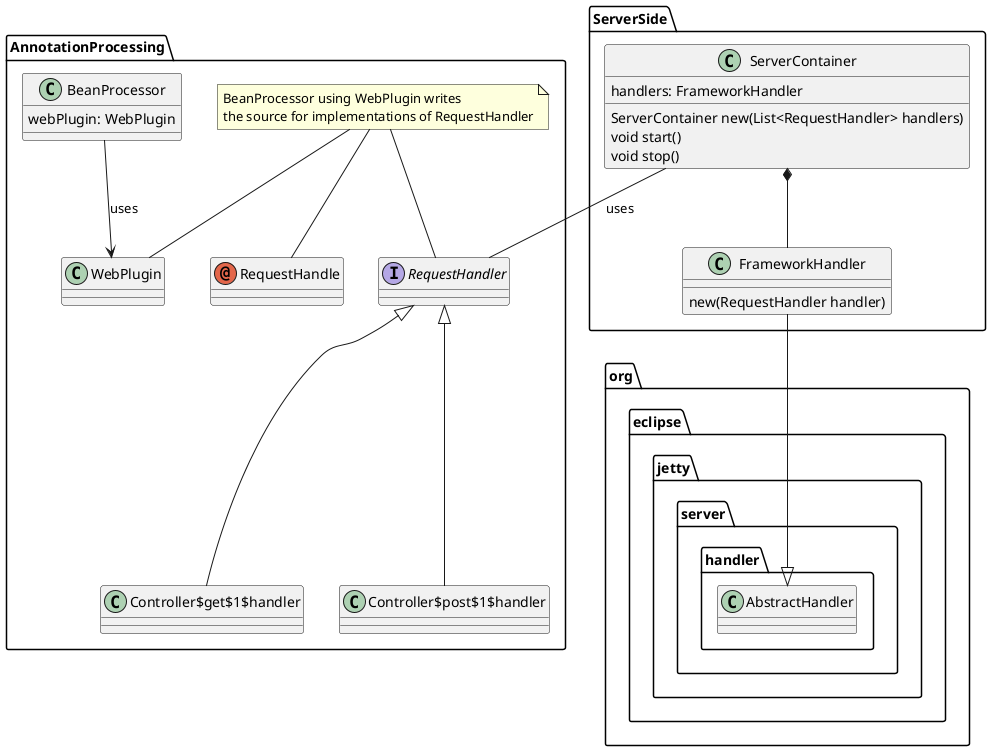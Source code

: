 @startuml web

namespace AnnotationProcessing {
    annotation RequestHandle
    interface RequestHandler

    class BeanProcessor {
        webPlugin: WebPlugin 
    }
    class WebPlugin

    class Controller$get$1$handler
    class Controller$post$1$handler

    BeanProcessor --> WebPlugin : uses

    RequestHandler <|-- Controller$get$1$handler
    RequestHandler <|-- Controller$post$1$handler

    note "BeanProcessor using WebPlugin writes \nthe source for implementations of RequestHandler" as N1
    N1 -- WebPlugin
    N1 -- RequestHandle
    N1 -- RequestHandler
}

class org.eclipse.jetty.server.handler.AbstractHandler

namespace ServerSide {

    org.eclipse.jetty.server.handler.AbstractHandler <|-u- FrameworkHandler

    class FrameworkHandler {
        new(RequestHandler handler)
    }

    class ServerContainer {
        handlers: FrameworkHandler
        ServerContainer new(List<RequestHandler> handlers)
        void start()
        void stop()
    }
    ServerContainer -- AnnotationProcessing.RequestHandler : uses
    ServerContainer *-- FrameworkHandler
}

@enduml

